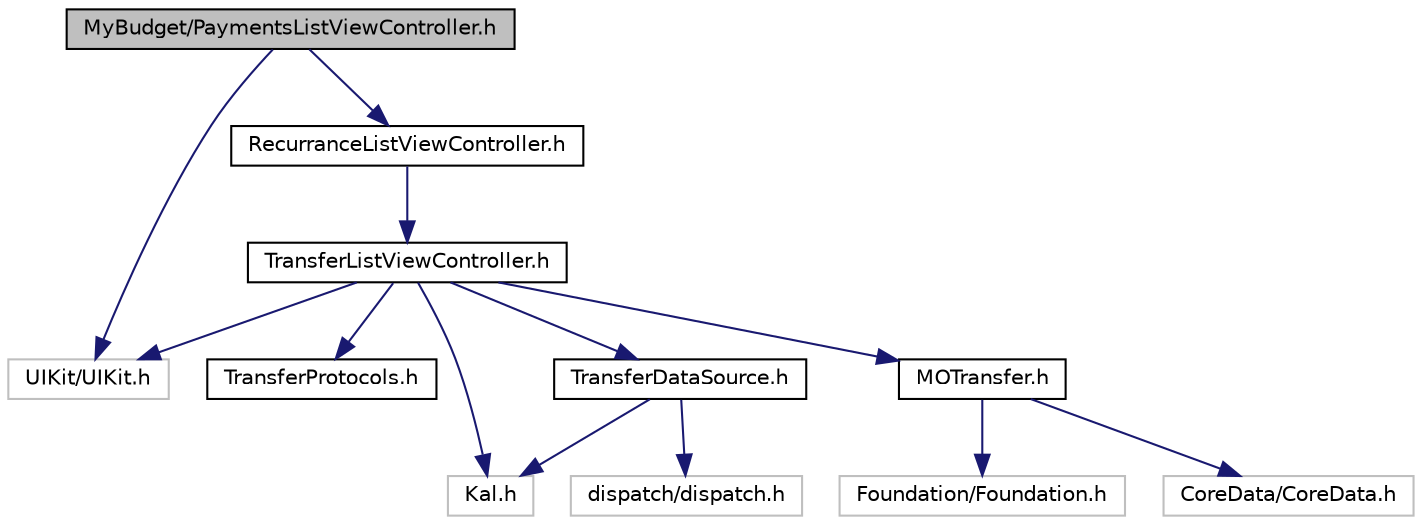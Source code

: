 digraph G
{
  edge [fontname="Helvetica",fontsize="10",labelfontname="Helvetica",labelfontsize="10"];
  node [fontname="Helvetica",fontsize="10",shape=record];
  Node1 [label="MyBudget/PaymentsListViewController.h",height=0.2,width=0.4,color="black", fillcolor="grey75", style="filled" fontcolor="black"];
  Node1 -> Node2 [color="midnightblue",fontsize="10",style="solid",fontname="Helvetica"];
  Node2 [label="UIKit/UIKit.h",height=0.2,width=0.4,color="grey75", fillcolor="white", style="filled"];
  Node1 -> Node3 [color="midnightblue",fontsize="10",style="solid",fontname="Helvetica"];
  Node3 [label="RecurranceListViewController.h",height=0.2,width=0.4,color="black", fillcolor="white", style="filled",URL="$_recurrance_list_view_controller_8h.html"];
  Node3 -> Node4 [color="midnightblue",fontsize="10",style="solid",fontname="Helvetica"];
  Node4 [label="TransferListViewController.h",height=0.2,width=0.4,color="black", fillcolor="white", style="filled",URL="$_transfer_list_view_controller_8h.html"];
  Node4 -> Node2 [color="midnightblue",fontsize="10",style="solid",fontname="Helvetica"];
  Node4 -> Node5 [color="midnightblue",fontsize="10",style="solid",fontname="Helvetica"];
  Node5 [label="TransferProtocols.h",height=0.2,width=0.4,color="black", fillcolor="white", style="filled",URL="$_transfer_protocols_8h.html"];
  Node4 -> Node6 [color="midnightblue",fontsize="10",style="solid",fontname="Helvetica"];
  Node6 [label="TransferDataSource.h",height=0.2,width=0.4,color="black", fillcolor="white", style="filled",URL="$_transfer_data_source_8h.html"];
  Node6 -> Node7 [color="midnightblue",fontsize="10",style="solid",fontname="Helvetica"];
  Node7 [label="Kal.h",height=0.2,width=0.4,color="grey75", fillcolor="white", style="filled"];
  Node6 -> Node8 [color="midnightblue",fontsize="10",style="solid",fontname="Helvetica"];
  Node8 [label="dispatch/dispatch.h",height=0.2,width=0.4,color="grey75", fillcolor="white", style="filled"];
  Node4 -> Node7 [color="midnightblue",fontsize="10",style="solid",fontname="Helvetica"];
  Node4 -> Node9 [color="midnightblue",fontsize="10",style="solid",fontname="Helvetica"];
  Node9 [label="MOTransfer.h",height=0.2,width=0.4,color="black", fillcolor="white", style="filled",URL="$_m_o_transfer_8h.html"];
  Node9 -> Node10 [color="midnightblue",fontsize="10",style="solid",fontname="Helvetica"];
  Node10 [label="Foundation/Foundation.h",height=0.2,width=0.4,color="grey75", fillcolor="white", style="filled"];
  Node9 -> Node11 [color="midnightblue",fontsize="10",style="solid",fontname="Helvetica"];
  Node11 [label="CoreData/CoreData.h",height=0.2,width=0.4,color="grey75", fillcolor="white", style="filled"];
}
